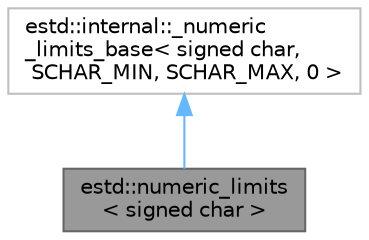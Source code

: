 digraph "estd::numeric_limits&lt; signed char &gt;"
{
 // LATEX_PDF_SIZE
  bgcolor="transparent";
  edge [fontname=Helvetica,fontsize=10,labelfontname=Helvetica,labelfontsize=10];
  node [fontname=Helvetica,fontsize=10,shape=box,height=0.2,width=0.4];
  Node1 [id="Node000001",label="estd::numeric_limits\l\< signed char \>",height=0.2,width=0.4,color="gray40", fillcolor="grey60", style="filled", fontcolor="black",tooltip=" "];
  Node2 -> Node1 [id="edge1_Node000001_Node000002",dir="back",color="steelblue1",style="solid",tooltip=" "];
  Node2 [id="Node000002",label="estd::internal::_numeric\l_limits_base\< signed char,\l SCHAR_MIN, SCHAR_MAX, 0 \>",height=0.2,width=0.4,color="grey75", fillcolor="white", style="filled",URL="$d2/d50/structestd_1_1internal_1_1__numeric__limits__base.html",tooltip=" "];
}
